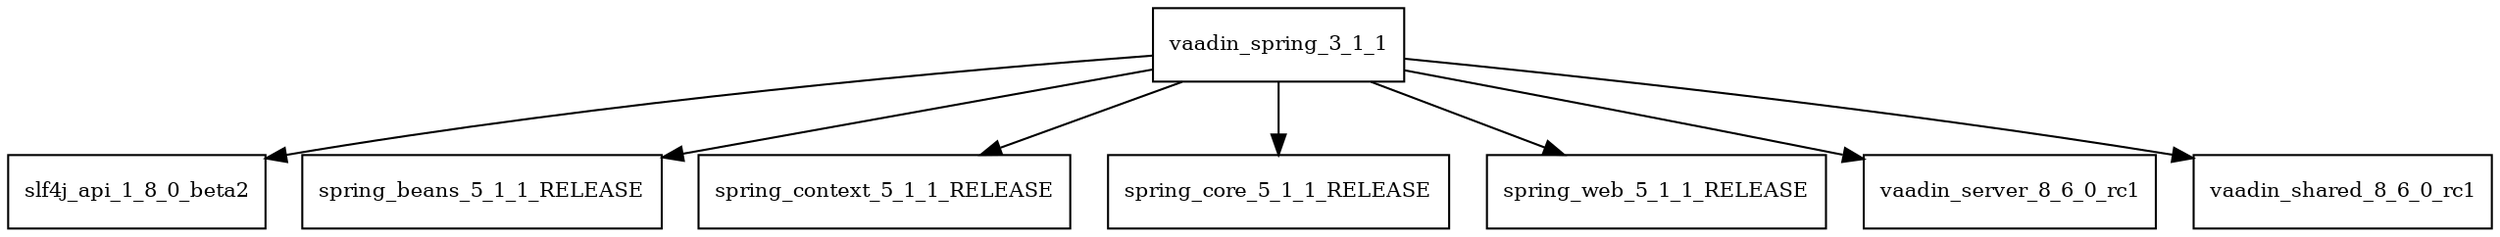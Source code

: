digraph vaadin_spring_3_1_1_dependencies {
  node [shape = box, fontsize=10.0];
  vaadin_spring_3_1_1 -> slf4j_api_1_8_0_beta2;
  vaadin_spring_3_1_1 -> spring_beans_5_1_1_RELEASE;
  vaadin_spring_3_1_1 -> spring_context_5_1_1_RELEASE;
  vaadin_spring_3_1_1 -> spring_core_5_1_1_RELEASE;
  vaadin_spring_3_1_1 -> spring_web_5_1_1_RELEASE;
  vaadin_spring_3_1_1 -> vaadin_server_8_6_0_rc1;
  vaadin_spring_3_1_1 -> vaadin_shared_8_6_0_rc1;
}
